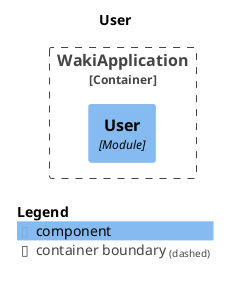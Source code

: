 @startuml
set separator none
title User

top to bottom direction

!include <C4/C4>
!include <C4/C4_Context>
!include <C4/C4_Component>

Container_Boundary("WakiApplication.WakiApplication_boundary", "WakiApplication", $tags="") {
  Component(WakiApplication.WakiApplication.User, "User", $techn="Module", $descr="", $tags="", $link="")
}


SHOW_LEGEND(true)
@enduml